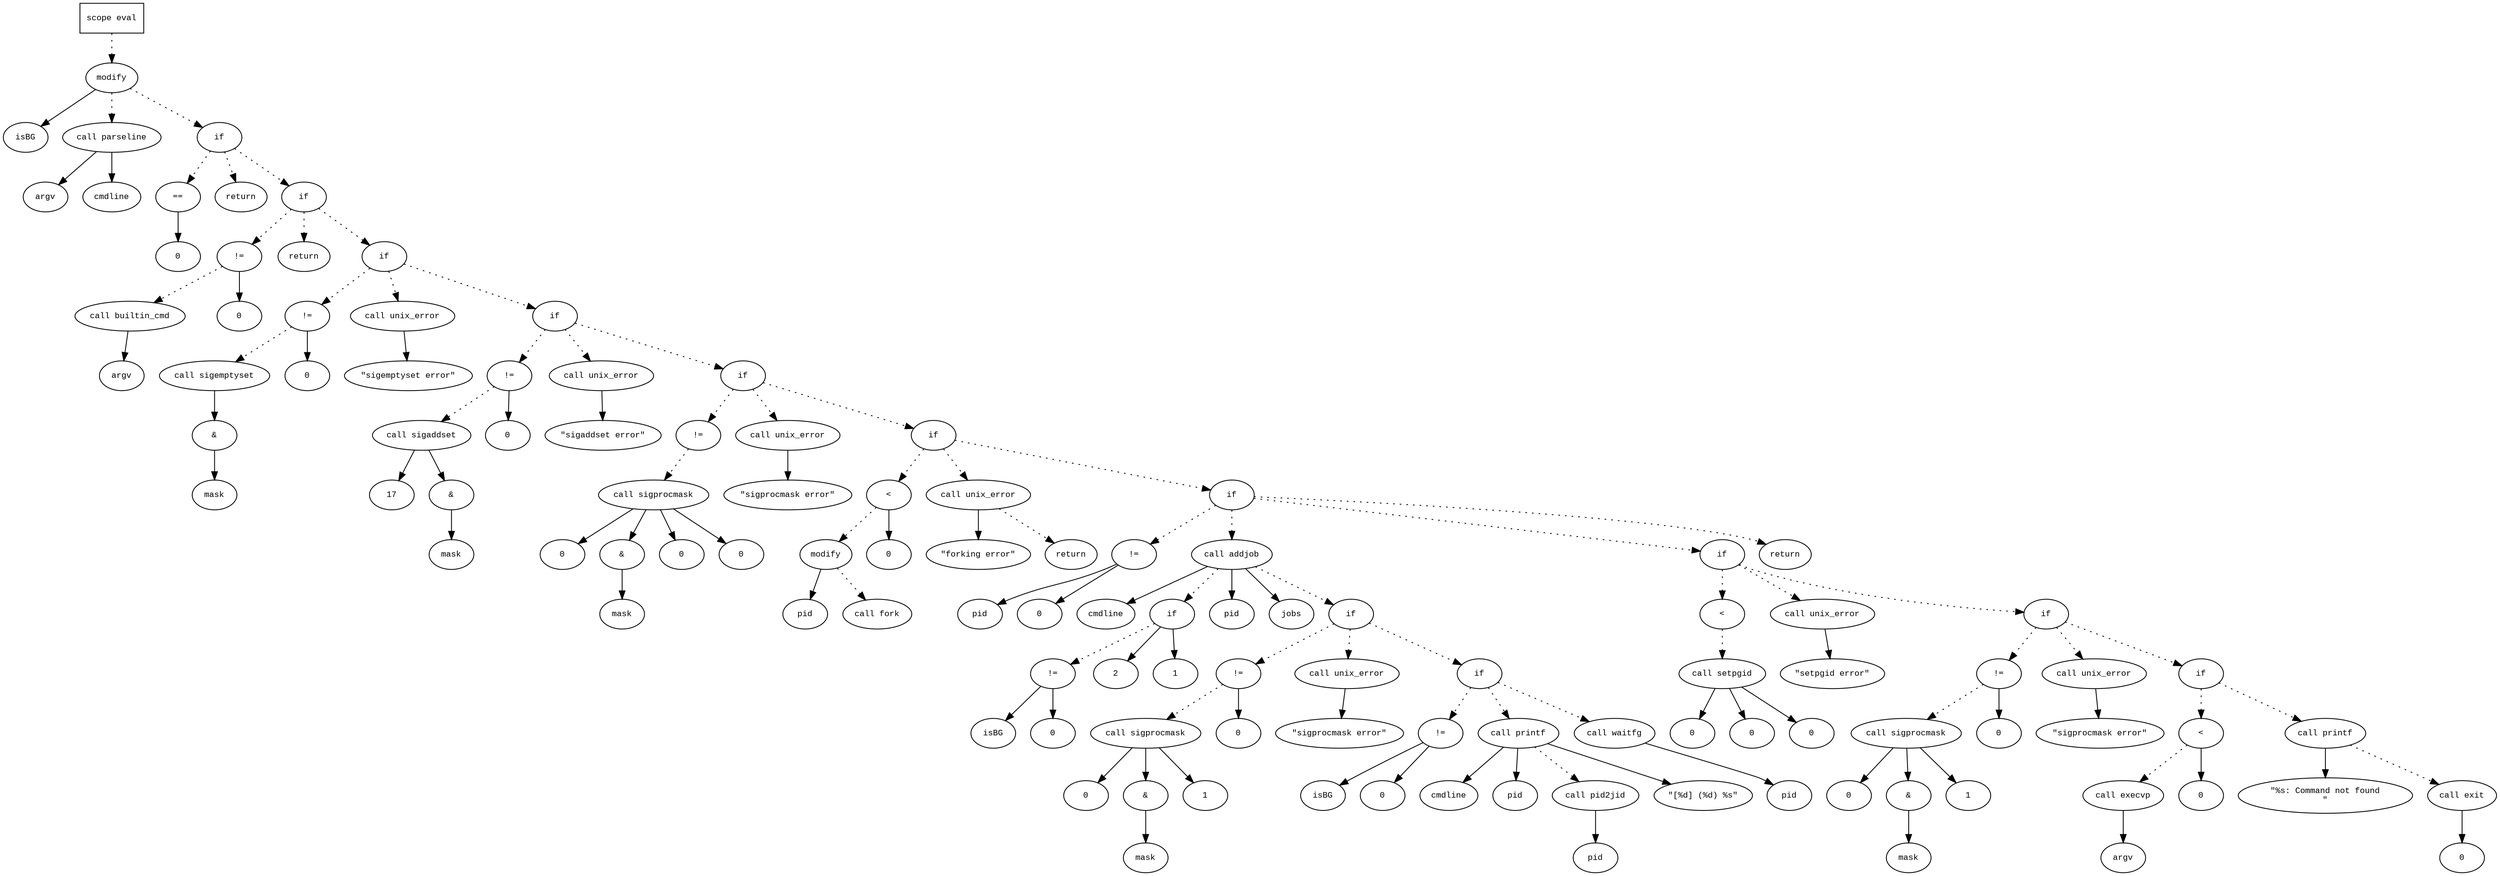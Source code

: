 digraph AST {
  graph [fontname="Times New Roman",fontsize=10];
  node  [fontname="Courier New",fontsize=10];
  edge  [fontname="Times New Roman",fontsize=10];

  node1 [label="scope eval",shape=box];
  node2 [label="modify",shape=ellipse];
  node3 [label="isBG",shape=ellipse];
  node2 -> node3;
  node4 [label="call parseline",shape=ellipse];
  node5 [label="argv",shape=ellipse];
  node4 -> node5;
  node6 [label="cmdline",shape=ellipse];
  node4 -> node6;
  node2 -> node4 [style=dotted];
  node1 -> node2 [style=dotted];
  node7 [label="if",shape=ellipse];
  node2 -> node7 [style=dotted];
  node8 [label="==",shape=ellipse];
  node9 [label="0",shape=ellipse];
  node8 -> node9;
  node7 -> node8 [style=dotted];
  node10 [label="return",shape=ellipse];
  node7 -> node10 [style=dotted];
  node11 [label="if",shape=ellipse];
  node7 -> node11 [style=dotted];
  node12 [label="!=",shape=ellipse];
  node13 [label="call builtin_cmd",shape=ellipse];
  node14 [label="argv",shape=ellipse];
  node13 -> node14;
  node12 -> node13 [style=dotted];
  node15 [label="0",shape=ellipse];
  node12 -> node15;
  node11 -> node12 [style=dotted];
  node16 [label="return",shape=ellipse];
  node11 -> node16 [style=dotted];
  node17 [label="if",shape=ellipse];
  node11 -> node17 [style=dotted];
  node18 [label="!=",shape=ellipse];
  node19 [label="call sigemptyset",shape=ellipse];
  node20 [label="&",shape=ellipse];
  node19 -> node20;
  node21 [label="mask",shape=ellipse];
  node20 -> node21;
  node18 -> node19 [style=dotted];
  node22 [label="0",shape=ellipse];
  node18 -> node22;
  node17 -> node18 [style=dotted];
  node23 [label="call unix_error",shape=ellipse];
  node24 [label="\"sigemptyset error\"",shape=ellipse];
  node23 -> node24;
  node17 -> node23 [style=dotted];
  node25 [label="if",shape=ellipse];
  node17 -> node25 [style=dotted];
  node26 [label="!=",shape=ellipse];
  node27 [label="call sigaddset",shape=ellipse];
  node28 [label="17",shape=ellipse];
  node27 -> node28;
  node29 [label="&",shape=ellipse];
  node27 -> node29;
  node30 [label="mask",shape=ellipse];
  node29 -> node30;
  node26 -> node27 [style=dotted];
  node31 [label="0",shape=ellipse];
  node26 -> node31;
  node25 -> node26 [style=dotted];
  node32 [label="call unix_error",shape=ellipse];
  node33 [label="\"sigaddset error\"",shape=ellipse];
  node32 -> node33;
  node25 -> node32 [style=dotted];
  node34 [label="if",shape=ellipse];
  node25 -> node34 [style=dotted];
  node35 [label="!=",shape=ellipse];
  node36 [label="call sigprocmask",shape=ellipse];
  node37 [label="0",shape=ellipse];
  node36 -> node37;
  node38 [label="&",shape=ellipse];
  node36 -> node38;
  node39 [label="mask",shape=ellipse];
  node38 -> node39;
  node40 [label="0",shape=ellipse];
  node36 -> node40;
  node35 -> node36 [style=dotted];
  node41 [label="0",shape=ellipse];
  node36 -> node41;
  node34 -> node35 [style=dotted];
  node42 [label="call unix_error",shape=ellipse];
  node43 [label="\"sigprocmask error\"",shape=ellipse];
  node42 -> node43;
  node34 -> node42 [style=dotted];
  node44 [label="if",shape=ellipse];
  node34 -> node44 [style=dotted];
  node45 [label="<",shape=ellipse];
  node46 [label="modify",shape=ellipse];
  node47 [label="pid",shape=ellipse];
  node46 -> node47;
  node48 [label="call fork",shape=ellipse];
  node46 -> node48 [style=dotted];
  node45 -> node46 [style=dotted];
  node49 [label="0",shape=ellipse];
  node45 -> node49;
  node44 -> node45 [style=dotted];
  node50 [label="call unix_error",shape=ellipse];
  node51 [label="\"forking error\"",shape=ellipse];
  node50 -> node51;
  node44 -> node50 [style=dotted];
  node52 [label="return",shape=ellipse];
  node50 -> node52 [style=dotted];
  node53 [label="if",shape=ellipse];
  node44 -> node53 [style=dotted];
  node54 [label="!=",shape=ellipse];
  node55 [label="pid",shape=ellipse];
  node54 -> node55;
  node56 [label="0",shape=ellipse];
  node54 -> node56;
  node53 -> node54 [style=dotted];
  node57 [label="call addjob",shape=ellipse];
  node58 [label="cmdline",shape=ellipse];
  node57 -> node58;
  node59 [label="if",shape=ellipse];
  node57 -> node59 [style=dotted];
  node60 [label="!=",shape=ellipse];
  node61 [label="isBG",shape=ellipse];
  node60 -> node61;
  node62 [label="0",shape=ellipse];
  node60 -> node62;
  node59 -> node60 [style=dotted];
  node63 [label="2",shape=ellipse];
  node59 -> node63;
  node64 [label="1",shape=ellipse];
  node59 -> node64;
  node65 [label="pid",shape=ellipse];
  node57 -> node65;
  node66 [label="jobs",shape=ellipse];
  node57 -> node66;
  node53 -> node57 [style=dotted];
  node67 [label="if",shape=ellipse];
  node57 -> node67 [style=dotted];
  node68 [label="!=",shape=ellipse];
  node69 [label="call sigprocmask",shape=ellipse];
  node70 [label="0",shape=ellipse];
  node69 -> node70;
  node71 [label="&",shape=ellipse];
  node69 -> node71;
  node72 [label="mask",shape=ellipse];
  node71 -> node72;
  node73 [label="1",shape=ellipse];
  node69 -> node73;
  node68 -> node69 [style=dotted];
  node74 [label="0",shape=ellipse];
  node68 -> node74;
  node67 -> node68 [style=dotted];
  node75 [label="call unix_error",shape=ellipse];
  node76 [label="\"sigprocmask error\"",shape=ellipse];
  node75 -> node76;
  node67 -> node75 [style=dotted];
  node77 [label="if",shape=ellipse];
  node67 -> node77 [style=dotted];
  node78 [label="!=",shape=ellipse];
  node79 [label="isBG",shape=ellipse];
  node78 -> node79;
  node80 [label="0",shape=ellipse];
  node78 -> node80;
  node77 -> node78 [style=dotted];
  node81 [label="call printf",shape=ellipse];
  node82 [label="cmdline",shape=ellipse];
  node81 -> node82;
  node83 [label="pid",shape=ellipse];
  node81 -> node83;
  node84 [label="call pid2jid",shape=ellipse];
  node85 [label="pid",shape=ellipse];
  node84 -> node85;
  node81 -> node84 [style=dotted];
  node86 [label="\"[%d] (%d) %s\"",shape=ellipse];
  node81 -> node86;
  node77 -> node81 [style=dotted];
  node87 [label="call waitfg",shape=ellipse];
  node88 [label="pid",shape=ellipse];
  node87 -> node88;
  node77 -> node87 [style=dotted];
  node89 [label="if",shape=ellipse];
  node53 -> node89 [style=dotted];
  node90 [label="<",shape=ellipse];
  node91 [label="call setpgid",shape=ellipse];
  node92 [label="0",shape=ellipse];
  node91 -> node92;
  node93 [label="0",shape=ellipse];
  node91 -> node93;
  node90 -> node91 [style=dotted];
  node94 [label="0",shape=ellipse];
  node91 -> node94;
  node89 -> node90 [style=dotted];
  node95 [label="call unix_error",shape=ellipse];
  node96 [label="\"setpgid error\"",shape=ellipse];
  node95 -> node96;
  node89 -> node95 [style=dotted];
  node97 [label="if",shape=ellipse];
  node89 -> node97 [style=dotted];
  node98 [label="!=",shape=ellipse];
  node99 [label="call sigprocmask",shape=ellipse];
  node100 [label="0",shape=ellipse];
  node99 -> node100;
  node101 [label="&",shape=ellipse];
  node99 -> node101;
  node102 [label="mask",shape=ellipse];
  node101 -> node102;
  node103 [label="1",shape=ellipse];
  node99 -> node103;
  node98 -> node99 [style=dotted];
  node104 [label="0",shape=ellipse];
  node98 -> node104;
  node97 -> node98 [style=dotted];
  node105 [label="call unix_error",shape=ellipse];
  node106 [label="\"sigprocmask error\"",shape=ellipse];
  node105 -> node106;
  node97 -> node105 [style=dotted];
  node107 [label="if",shape=ellipse];
  node97 -> node107 [style=dotted];
  node108 [label="<",shape=ellipse];
  node109 [label="call execvp",shape=ellipse];
  node110 [label="argv",shape=ellipse];
  node109 -> node110;
  node108 -> node109 [style=dotted];
  node111 [label="0",shape=ellipse];
  node108 -> node111;
  node107 -> node108 [style=dotted];
  node112 [label="call printf",shape=ellipse];
  node113 [label="\"%s: Command not found
\"",shape=ellipse];
  node112 -> node113;
  node107 -> node112 [style=dotted];
  node114 [label="call exit",shape=ellipse];
  node115 [label="0",shape=ellipse];
  node114 -> node115;
  node112 -> node114 [style=dotted];
  node116 [label="return",shape=ellipse];
  node53 -> node116 [style=dotted];
} 
